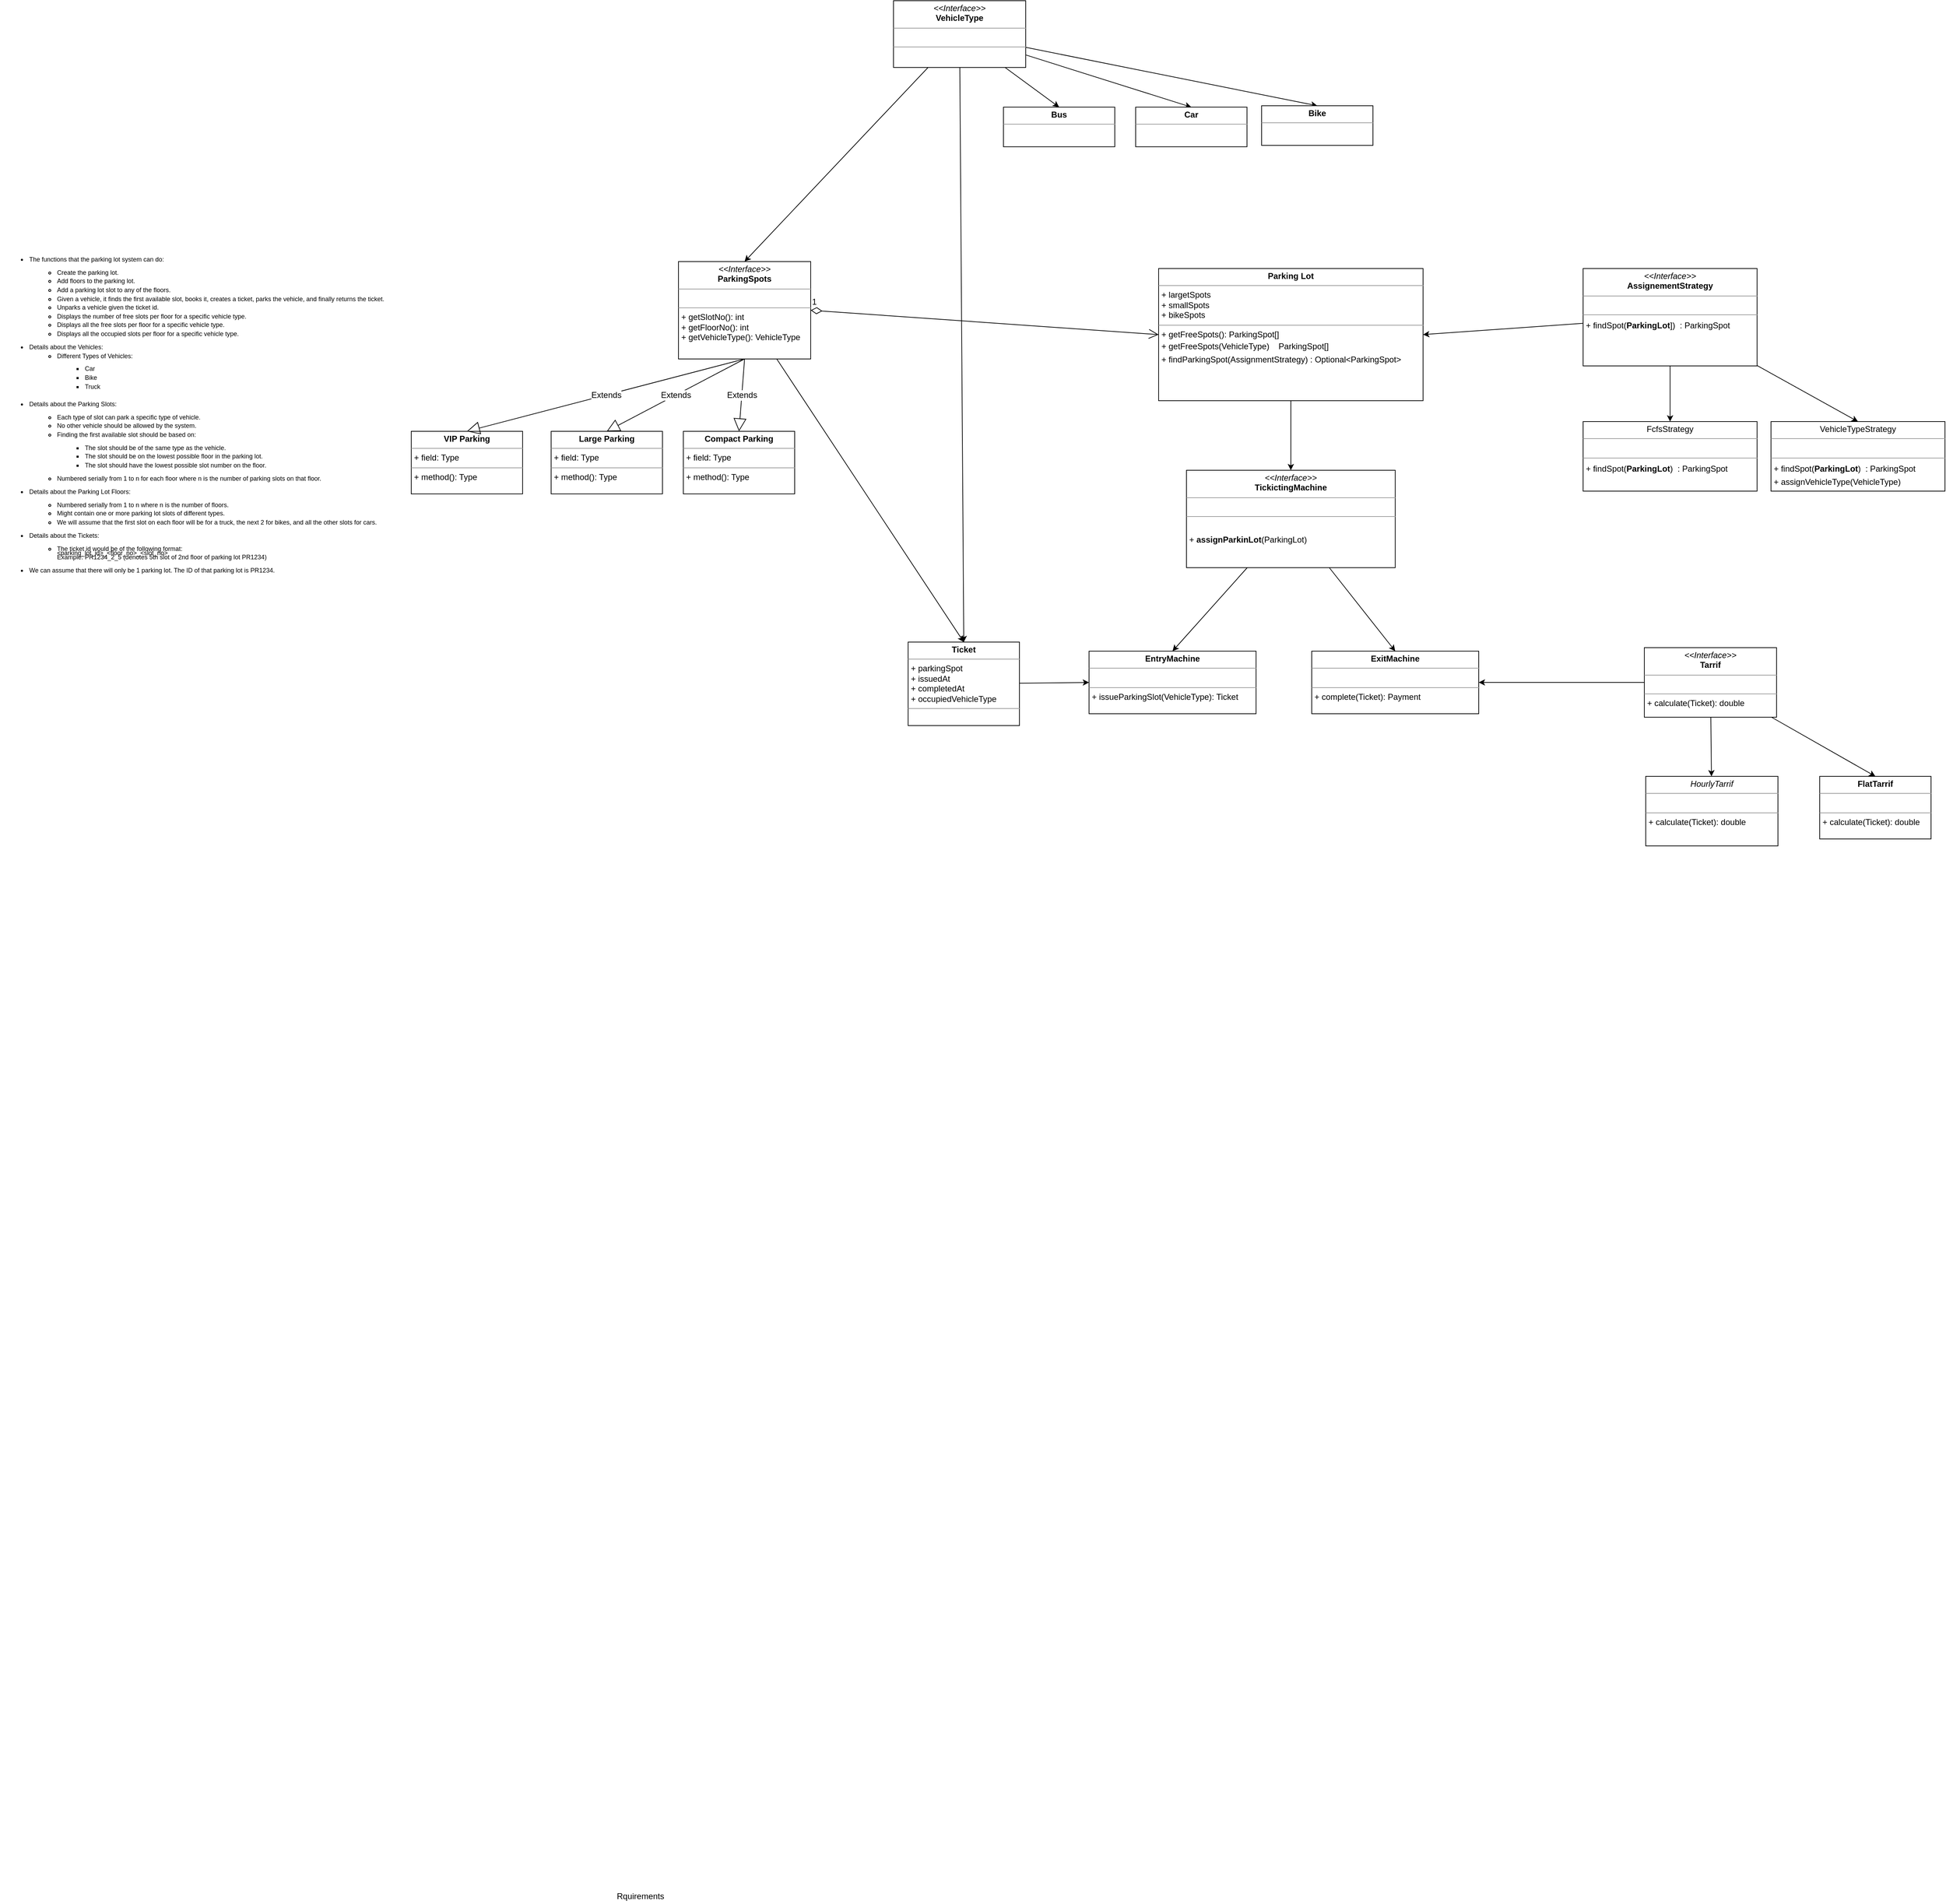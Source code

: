 <mxfile version="16.0.2" type="device"><diagram id="C5RBs43oDa-KdzZeNtuy" name="Page-1"><mxGraphModel dx="2978" dy="3894" grid="0" gridSize="10" guides="1" tooltips="1" connect="1" arrows="1" fold="1" page="0" pageScale="1" pageWidth="827" pageHeight="1169" math="0" shadow="0"><root><mxCell id="WIyWlLk6GJQsqaUBKTNV-0"/><mxCell id="WIyWlLk6GJQsqaUBKTNV-1" parent="WIyWlLk6GJQsqaUBKTNV-0"/><mxCell id="O5OspyNTziwmthvzZ9JY-0" value="Rquirements" style="text;html=1;align=center;verticalAlign=middle;resizable=0;points=[];autosize=1;strokeColor=none;fillColor=none;" vertex="1" parent="WIyWlLk6GJQsqaUBKTNV-1"><mxGeometry x="70" y="40" width="80" height="20" as="geometry"/></mxCell><mxCell id="O5OspyNTziwmthvzZ9JY-1" value="&lt;ul style=&quot;font-size: 9px ; line-height: 0.7&quot;&gt;&lt;br&gt;&lt;li&gt;The functions that the parking lot system can do:&lt;/li&gt;&lt;br&gt;&lt;ul&gt;&lt;br&gt;&lt;li&gt;Create the parking lot.&lt;/li&gt;&lt;br&gt;&lt;li&gt;Add floors to the parking lot.&lt;/li&gt;&lt;br&gt;&lt;li&gt;Add a parking lot slot to any of the floors.&lt;/li&gt;&lt;br&gt;&lt;li&gt;Given a vehicle, it finds the first available slot, books it, creates a ticket, parks the vehicle, and finally returns the ticket.&lt;/li&gt;&lt;br&gt;&lt;li&gt;Unparks a vehicle given the ticket id.&lt;/li&gt;&lt;br&gt;&lt;li&gt;Displays the number of free slots per floor for a specific vehicle type.&lt;/li&gt;&lt;br&gt;&lt;li&gt;Displays all the free slots per floor for a specific vehicle type.&lt;/li&gt;&lt;br&gt;&lt;li&gt;Displays all the occupied slots per floor for a specific vehicle type.&lt;/li&gt;&lt;br&gt;&lt;/ul&gt;&lt;br&gt;&lt;li&gt;Details about the Vehicles:&lt;/li&gt;&lt;ul&gt;&lt;br&gt;&lt;li&gt;Different Types of Vehicles:&lt;/li&gt;&lt;br&gt;&lt;ul&gt;&lt;br&gt;&lt;li&gt;Car&lt;/li&gt;&lt;br&gt;&lt;li&gt;Bike&lt;/li&gt;&lt;br&gt;&lt;li&gt;Truck&lt;/li&gt;&lt;br&gt;&lt;/ul&gt;&lt;br&gt;&lt;/ul&gt;&lt;br&gt;&lt;li&gt;Details about the Parking Slots:&lt;/li&gt;&lt;br&gt;&lt;ul&gt;&lt;br&gt;&lt;li&gt;Each type of slot can park a specific type of vehicle.&lt;/li&gt;&lt;br&gt;&lt;li&gt;No other vehicle should be allowed by the system.&lt;/li&gt;&lt;br&gt;&lt;li&gt;Finding the first available slot should be based on:&lt;/li&gt;&lt;br&gt;&lt;ul&gt;&lt;br&gt;&lt;li&gt;The slot should be of the same type as the vehicle.&lt;/li&gt;&lt;br&gt;&lt;li&gt;The slot should be on the lowest possible floor in the parking lot.&lt;/li&gt;&lt;br&gt;&lt;li&gt;The slot should have the lowest possible slot number on the floor.&lt;/li&gt;&lt;br&gt;&lt;/ul&gt;&lt;br&gt;&lt;li&gt;Numbered serially from 1 to n for each floor where n is the number of parking slots on that floor.&lt;/li&gt;&lt;br&gt;&lt;/ul&gt;&lt;br&gt;&lt;li&gt;Details about the Parking Lot Floors:&lt;/li&gt;&lt;br&gt;&lt;ul&gt;&lt;br&gt;&lt;li&gt;Numbered serially from 1 to n where n is the number of floors.&lt;/li&gt;&lt;br&gt;&lt;li&gt;Might contain one or more parking lot slots of different types.&lt;/li&gt;&lt;br&gt;&lt;li&gt;We will assume that the first slot on each floor will be for a truck, the next 2 for bikes, and all the other slots for cars.&lt;/li&gt;&lt;br&gt;&lt;/ul&gt;&lt;br&gt;&lt;li&gt;Details about the Tickets:&lt;/li&gt;&lt;br&gt;&lt;ul&gt;&lt;br&gt;&lt;li&gt;The ticket id would be of the following format:&lt;br&gt;&amp;lt;parking_lot_id&amp;gt;_&amp;lt;floor_no&amp;gt;_&amp;lt;slot_no&amp;gt;&lt;br&gt;Example: PR1234_2_5 (denotes 5th slot of 2nd floor of parking lot PR1234)&lt;/li&gt;&lt;br&gt;&lt;/ul&gt;&lt;br&gt;&lt;li&gt;We can assume that there will only be 1 parking lot. The ID of that parking lot is PR1234.&lt;/li&gt;&lt;/ul&gt;" style="text;html=1;align=left;verticalAlign=middle;resizable=0;points=[];autosize=1;strokeColor=none;fillColor=none;" vertex="1" parent="WIyWlLk6GJQsqaUBKTNV-1"><mxGeometry x="-810" y="-2323" width="570" height="480" as="geometry"/></mxCell><mxCell id="O5OspyNTziwmthvzZ9JY-50" style="edgeStyle=none;rounded=0;orthogonalLoop=1;jettySize=auto;html=1;entryX=0.5;entryY=0;entryDx=0;entryDy=0;fontSize=12;" edge="1" parent="WIyWlLk6GJQsqaUBKTNV-1" source="O5OspyNTziwmthvzZ9JY-13" target="O5OspyNTziwmthvzZ9JY-34"><mxGeometry relative="1" as="geometry"/></mxCell><mxCell id="O5OspyNTziwmthvzZ9JY-13" value="&lt;p style=&quot;margin: 0px ; margin-top: 4px ; text-align: center&quot;&gt;&lt;i&gt;&amp;lt;&amp;lt;Interface&amp;gt;&amp;gt;&lt;/i&gt;&lt;br&gt;&lt;b&gt;ParkingSpots&lt;/b&gt;&lt;/p&gt;&lt;hr size=&quot;1&quot;&gt;&lt;p style=&quot;margin: 0px ; margin-left: 4px&quot;&gt;&lt;br&gt;&lt;/p&gt;&lt;hr size=&quot;1&quot;&gt;&lt;p style=&quot;margin: 0px ; margin-left: 4px&quot;&gt;+ getSlotNo(): int&lt;br&gt;+ getFloorNo(): int&lt;/p&gt;&lt;p style=&quot;margin: 0px ; margin-left: 4px&quot;&gt;+ getVehicleType(): VehicleType&lt;/p&gt;" style="verticalAlign=top;align=left;overflow=fill;fontSize=12;fontFamily=Helvetica;html=1;" vertex="1" parent="WIyWlLk6GJQsqaUBKTNV-1"><mxGeometry x="165" y="-2300" width="190" height="140" as="geometry"/></mxCell><mxCell id="O5OspyNTziwmthvzZ9JY-16" value="&lt;p style=&quot;margin: 0px ; margin-top: 4px ; text-align: center&quot;&gt;&lt;b&gt;VIP Parking&lt;/b&gt;&lt;/p&gt;&lt;hr size=&quot;1&quot;&gt;&lt;p style=&quot;margin: 0px ; margin-left: 4px&quot;&gt;+ field: Type&lt;/p&gt;&lt;hr size=&quot;1&quot;&gt;&lt;p style=&quot;margin: 0px ; margin-left: 4px&quot;&gt;+ method(): Type&lt;/p&gt;" style="verticalAlign=top;align=left;overflow=fill;fontSize=12;fontFamily=Helvetica;html=1;" vertex="1" parent="WIyWlLk6GJQsqaUBKTNV-1"><mxGeometry x="-219" y="-2056" width="160" height="90" as="geometry"/></mxCell><mxCell id="O5OspyNTziwmthvzZ9JY-18" value="Extends" style="endArrow=block;endSize=16;endFill=0;html=1;rounded=0;fontSize=12;exitX=0.5;exitY=1;exitDx=0;exitDy=0;entryX=0.5;entryY=0;entryDx=0;entryDy=0;" edge="1" parent="WIyWlLk6GJQsqaUBKTNV-1" source="O5OspyNTziwmthvzZ9JY-13" target="O5OspyNTziwmthvzZ9JY-16"><mxGeometry width="160" relative="1" as="geometry"><mxPoint x="180" y="-2040" as="sourcePoint"/><mxPoint x="340" y="-2040" as="targetPoint"/></mxGeometry></mxCell><mxCell id="O5OspyNTziwmthvzZ9JY-19" value="&lt;p style=&quot;margin: 0px ; margin-top: 4px ; text-align: center&quot;&gt;&lt;b&gt;Large Parking&lt;/b&gt;&lt;/p&gt;&lt;hr size=&quot;1&quot;&gt;&lt;p style=&quot;margin: 0px ; margin-left: 4px&quot;&gt;+ field: Type&lt;/p&gt;&lt;hr size=&quot;1&quot;&gt;&lt;p style=&quot;margin: 0px ; margin-left: 4px&quot;&gt;+ method(): Type&lt;/p&gt;" style="verticalAlign=top;align=left;overflow=fill;fontSize=12;fontFamily=Helvetica;html=1;" vertex="1" parent="WIyWlLk6GJQsqaUBKTNV-1"><mxGeometry x="-18" y="-2056" width="160" height="90" as="geometry"/></mxCell><mxCell id="O5OspyNTziwmthvzZ9JY-20" value="Extends" style="endArrow=block;endSize=16;endFill=0;html=1;rounded=0;fontSize=12;exitX=0.5;exitY=1;exitDx=0;exitDy=0;entryX=0.5;entryY=0;entryDx=0;entryDy=0;" edge="1" parent="WIyWlLk6GJQsqaUBKTNV-1" source="O5OspyNTziwmthvzZ9JY-13" target="O5OspyNTziwmthvzZ9JY-19"><mxGeometry width="160" relative="1" as="geometry"><mxPoint x="270" y="-2150" as="sourcePoint"/><mxPoint x="270" y="-2050" as="targetPoint"/></mxGeometry></mxCell><mxCell id="O5OspyNTziwmthvzZ9JY-23" value="&lt;p style=&quot;margin: 0px ; margin-top: 4px ; text-align: center&quot;&gt;&lt;b&gt;Compact Parking&lt;/b&gt;&lt;/p&gt;&lt;hr size=&quot;1&quot;&gt;&lt;p style=&quot;margin: 0px ; margin-left: 4px&quot;&gt;+ field: Type&lt;/p&gt;&lt;hr size=&quot;1&quot;&gt;&lt;p style=&quot;margin: 0px ; margin-left: 4px&quot;&gt;+ method(): Type&lt;/p&gt;" style="verticalAlign=top;align=left;overflow=fill;fontSize=12;fontFamily=Helvetica;html=1;" vertex="1" parent="WIyWlLk6GJQsqaUBKTNV-1"><mxGeometry x="172" y="-2056" width="160" height="90" as="geometry"/></mxCell><mxCell id="O5OspyNTziwmthvzZ9JY-24" value="Extends" style="endArrow=block;endSize=16;endFill=0;html=1;rounded=0;fontSize=12;exitX=0.5;exitY=1;exitDx=0;exitDy=0;entryX=0.5;entryY=0;entryDx=0;entryDy=0;" edge="1" parent="WIyWlLk6GJQsqaUBKTNV-1" source="O5OspyNTziwmthvzZ9JY-13" target="O5OspyNTziwmthvzZ9JY-23"><mxGeometry width="160" relative="1" as="geometry"><mxPoint x="270" y="-2150" as="sourcePoint"/><mxPoint x="475" y="-2050" as="targetPoint"/></mxGeometry></mxCell><mxCell id="O5OspyNTziwmthvzZ9JY-49" style="edgeStyle=none;rounded=0;orthogonalLoop=1;jettySize=auto;html=1;entryX=0.5;entryY=0;entryDx=0;entryDy=0;fontSize=12;" edge="1" parent="WIyWlLk6GJQsqaUBKTNV-1" source="O5OspyNTziwmthvzZ9JY-25" target="O5OspyNTziwmthvzZ9JY-42"><mxGeometry relative="1" as="geometry"/></mxCell><mxCell id="O5OspyNTziwmthvzZ9JY-25" value="&lt;p style=&quot;margin: 0px ; margin-top: 4px ; text-align: center&quot;&gt;&lt;b&gt;Parking Lot&lt;/b&gt;&lt;/p&gt;&lt;hr size=&quot;1&quot;&gt;&lt;p style=&quot;margin: 0px ; margin-left: 4px&quot;&gt;+ largetSpots&lt;/p&gt;&lt;p style=&quot;margin: 0px ; margin-left: 4px&quot;&gt;+ smallSpots&lt;/p&gt;&lt;p style=&quot;margin: 0px ; margin-left: 4px&quot;&gt;+ bikeSpots&lt;/p&gt;&lt;hr size=&quot;1&quot;&gt;&lt;p style=&quot;margin: 0px ; margin-left: 4px&quot;&gt;+ getFreeSpots(): ParkingSpot[]&lt;/p&gt;&lt;p style=&quot;margin: 0px 0px 0px 4px ; line-height: 1.8&quot;&gt;+ getFreeSpots(VehicleType)&amp;nbsp; &amp;nbsp; ParkingSpot[]&lt;/p&gt;&lt;p style=&quot;margin: 0px ; margin-left: 4px&quot;&gt;+ findParkingSpot(AssignmentStrategy) : Optional&amp;lt;ParkingSpot&amp;gt;&lt;/p&gt;&lt;p style=&quot;margin: 0px ; margin-left: 4px&quot;&gt;&lt;br&gt;&lt;/p&gt;" style="verticalAlign=top;align=left;overflow=fill;fontSize=12;fontFamily=Helvetica;html=1;" vertex="1" parent="WIyWlLk6GJQsqaUBKTNV-1"><mxGeometry x="855" y="-2290" width="380" height="190" as="geometry"/></mxCell><mxCell id="O5OspyNTziwmthvzZ9JY-27" value="1" style="endArrow=open;html=1;endSize=12;startArrow=diamondThin;startSize=14;startFill=0;align=left;verticalAlign=bottom;rounded=0;fontSize=12;exitX=1;exitY=0.5;exitDx=0;exitDy=0;entryX=0;entryY=0.5;entryDx=0;entryDy=0;" edge="1" parent="WIyWlLk6GJQsqaUBKTNV-1" source="O5OspyNTziwmthvzZ9JY-13" target="O5OspyNTziwmthvzZ9JY-25"><mxGeometry x="-1" y="3" relative="1" as="geometry"><mxPoint x="495" y="-2230" as="sourcePoint"/><mxPoint x="655" y="-2230" as="targetPoint"/></mxGeometry></mxCell><mxCell id="O5OspyNTziwmthvzZ9JY-30" value="" style="edgeStyle=none;rounded=0;orthogonalLoop=1;jettySize=auto;html=1;fontSize=12;" edge="1" parent="WIyWlLk6GJQsqaUBKTNV-1" source="O5OspyNTziwmthvzZ9JY-28" target="O5OspyNTziwmthvzZ9JY-29"><mxGeometry relative="1" as="geometry"/></mxCell><mxCell id="O5OspyNTziwmthvzZ9JY-32" style="edgeStyle=none;rounded=0;orthogonalLoop=1;jettySize=auto;html=1;entryX=0.5;entryY=0;entryDx=0;entryDy=0;fontSize=12;" edge="1" parent="WIyWlLk6GJQsqaUBKTNV-1" source="O5OspyNTziwmthvzZ9JY-28" target="O5OspyNTziwmthvzZ9JY-31"><mxGeometry relative="1" as="geometry"/></mxCell><mxCell id="O5OspyNTziwmthvzZ9JY-33" style="edgeStyle=none;rounded=0;orthogonalLoop=1;jettySize=auto;html=1;entryX=1;entryY=0.5;entryDx=0;entryDy=0;fontSize=12;" edge="1" parent="WIyWlLk6GJQsqaUBKTNV-1" source="O5OspyNTziwmthvzZ9JY-28" target="O5OspyNTziwmthvzZ9JY-25"><mxGeometry relative="1" as="geometry"/></mxCell><mxCell id="O5OspyNTziwmthvzZ9JY-28" value="&lt;p style=&quot;margin: 0px ; margin-top: 4px ; text-align: center&quot;&gt;&lt;i&gt;&amp;lt;&amp;lt;Interface&amp;gt;&amp;gt;&lt;/i&gt;&lt;br&gt;&lt;b&gt;AssignementStrategy&lt;/b&gt;&lt;/p&gt;&lt;hr size=&quot;1&quot;&gt;&lt;p style=&quot;margin: 0px ; margin-left: 4px&quot;&gt;&lt;br&gt;&lt;/p&gt;&lt;hr size=&quot;1&quot;&gt;&lt;p style=&quot;margin: 0px 0px 0px 4px ; line-height: 1.6&quot;&gt;+ findSpot(&lt;b style=&quot;text-align: center&quot;&gt;ParkingLot&lt;/b&gt;])&amp;nbsp; : ParkingSpot&lt;br&gt;&lt;/p&gt;" style="verticalAlign=top;align=left;overflow=fill;fontSize=12;fontFamily=Helvetica;html=1;" vertex="1" parent="WIyWlLk6GJQsqaUBKTNV-1"><mxGeometry x="1465" y="-2290" width="250" height="140" as="geometry"/></mxCell><mxCell id="O5OspyNTziwmthvzZ9JY-29" value="&lt;p style=&quot;margin: 0px ; margin-top: 4px ; text-align: center&quot;&gt;FcfsStrategy&lt;/p&gt;&lt;hr size=&quot;1&quot;&gt;&lt;p style=&quot;margin: 0px ; margin-left: 4px&quot;&gt;&lt;br&gt;&lt;/p&gt;&lt;hr size=&quot;1&quot;&gt;&lt;p style=&quot;margin: 0px 0px 0px 4px ; line-height: 1.6&quot;&gt;+ findSpot(&lt;b style=&quot;text-align: center&quot;&gt;ParkingLot&lt;/b&gt;)&amp;nbsp; : ParkingSpot&lt;br&gt;&lt;/p&gt;" style="verticalAlign=top;align=left;overflow=fill;fontSize=12;fontFamily=Helvetica;html=1;" vertex="1" parent="WIyWlLk6GJQsqaUBKTNV-1"><mxGeometry x="1465" y="-2070" width="250" height="100" as="geometry"/></mxCell><mxCell id="O5OspyNTziwmthvzZ9JY-31" value="&lt;p style=&quot;margin: 0px ; margin-top: 4px ; text-align: center&quot;&gt;VehicleTypeStrategy&lt;/p&gt;&lt;hr size=&quot;1&quot;&gt;&lt;p style=&quot;margin: 0px ; margin-left: 4px&quot;&gt;&lt;br&gt;&lt;/p&gt;&lt;hr size=&quot;1&quot;&gt;&lt;p style=&quot;margin: 0px 0px 0px 4px ; line-height: 1.6&quot;&gt;+ findSpot(&lt;b style=&quot;text-align: center&quot;&gt;ParkingLot&lt;/b&gt;)&amp;nbsp; : ParkingSpot&lt;br&gt;&lt;/p&gt;&lt;p style=&quot;margin: 0px 0px 0px 4px ; line-height: 1.6&quot;&gt;+ assignVehicleType(VehicleType)&lt;/p&gt;" style="verticalAlign=top;align=left;overflow=fill;fontSize=12;fontFamily=Helvetica;html=1;" vertex="1" parent="WIyWlLk6GJQsqaUBKTNV-1"><mxGeometry x="1735" y="-2070" width="250" height="100" as="geometry"/></mxCell><mxCell id="O5OspyNTziwmthvzZ9JY-47" style="edgeStyle=none;rounded=0;orthogonalLoop=1;jettySize=auto;html=1;entryX=0;entryY=0.5;entryDx=0;entryDy=0;fontSize=12;" edge="1" parent="WIyWlLk6GJQsqaUBKTNV-1" source="O5OspyNTziwmthvzZ9JY-34" target="O5OspyNTziwmthvzZ9JY-43"><mxGeometry relative="1" as="geometry"/></mxCell><mxCell id="O5OspyNTziwmthvzZ9JY-34" value="&lt;p style=&quot;margin: 0px ; margin-top: 4px ; text-align: center&quot;&gt;&lt;b&gt;Ticket&lt;/b&gt;&lt;/p&gt;&lt;hr size=&quot;1&quot;&gt;&lt;p style=&quot;margin: 0px ; margin-left: 4px&quot;&gt;+ parkingSpot&lt;/p&gt;&lt;p style=&quot;margin: 0px ; margin-left: 4px&quot;&gt;+ issuedAt&lt;/p&gt;&lt;p style=&quot;margin: 0px ; margin-left: 4px&quot;&gt;+ completedAt&lt;/p&gt;&lt;p style=&quot;margin: 0px ; margin-left: 4px&quot;&gt;+ occupiedVehicleType&lt;/p&gt;&lt;hr size=&quot;1&quot;&gt;&lt;p style=&quot;margin: 0px ; margin-left: 4px&quot;&gt;&lt;br&gt;&lt;/p&gt;" style="verticalAlign=top;align=left;overflow=fill;fontSize=12;fontFamily=Helvetica;html=1;" vertex="1" parent="WIyWlLk6GJQsqaUBKTNV-1"><mxGeometry x="495" y="-1753" width="160" height="120" as="geometry"/></mxCell><mxCell id="O5OspyNTziwmthvzZ9JY-38" value="" style="edgeStyle=none;rounded=0;orthogonalLoop=1;jettySize=auto;html=1;fontSize=12;" edge="1" parent="WIyWlLk6GJQsqaUBKTNV-1" source="O5OspyNTziwmthvzZ9JY-36" target="O5OspyNTziwmthvzZ9JY-37"><mxGeometry relative="1" as="geometry"/></mxCell><mxCell id="O5OspyNTziwmthvzZ9JY-40" style="edgeStyle=none;rounded=0;orthogonalLoop=1;jettySize=auto;html=1;entryX=0.5;entryY=0;entryDx=0;entryDy=0;fontSize=12;" edge="1" parent="WIyWlLk6GJQsqaUBKTNV-1" source="O5OspyNTziwmthvzZ9JY-36" target="O5OspyNTziwmthvzZ9JY-39"><mxGeometry relative="1" as="geometry"/></mxCell><mxCell id="O5OspyNTziwmthvzZ9JY-48" style="edgeStyle=none;rounded=0;orthogonalLoop=1;jettySize=auto;html=1;entryX=1;entryY=0.5;entryDx=0;entryDy=0;fontSize=12;" edge="1" parent="WIyWlLk6GJQsqaUBKTNV-1" source="O5OspyNTziwmthvzZ9JY-36" target="O5OspyNTziwmthvzZ9JY-45"><mxGeometry relative="1" as="geometry"/></mxCell><mxCell id="O5OspyNTziwmthvzZ9JY-36" value="&lt;p style=&quot;margin: 0px ; margin-top: 4px ; text-align: center&quot;&gt;&lt;i&gt;&amp;lt;&amp;lt;Interface&amp;gt;&amp;gt;&lt;/i&gt;&lt;br&gt;&lt;b&gt;Tarrif&lt;/b&gt;&lt;/p&gt;&lt;hr size=&quot;1&quot;&gt;&lt;p style=&quot;margin: 0px ; margin-left: 4px&quot;&gt;&lt;br&gt;&lt;/p&gt;&lt;hr size=&quot;1&quot;&gt;&lt;p style=&quot;margin: 0px ; margin-left: 4px&quot;&gt;+ calculate(Ticket): double&lt;/p&gt;" style="verticalAlign=top;align=left;overflow=fill;fontSize=12;fontFamily=Helvetica;html=1;" vertex="1" parent="WIyWlLk6GJQsqaUBKTNV-1"><mxGeometry x="1553" y="-1745" width="190" height="100" as="geometry"/></mxCell><mxCell id="O5OspyNTziwmthvzZ9JY-37" value="&lt;p style=&quot;margin: 0px ; margin-top: 4px ; text-align: center&quot;&gt;&lt;i&gt;HourlyTarrif&lt;/i&gt;&lt;/p&gt;&lt;hr size=&quot;1&quot;&gt;&lt;p style=&quot;margin: 0px ; margin-left: 4px&quot;&gt;&lt;br&gt;&lt;/p&gt;&lt;hr size=&quot;1&quot;&gt;&lt;p style=&quot;margin: 0px ; margin-left: 4px&quot;&gt;+ calculate(Ticket): double&lt;/p&gt;" style="verticalAlign=top;align=left;overflow=fill;fontSize=12;fontFamily=Helvetica;html=1;" vertex="1" parent="WIyWlLk6GJQsqaUBKTNV-1"><mxGeometry x="1555" y="-1560" width="190" height="100" as="geometry"/></mxCell><mxCell id="O5OspyNTziwmthvzZ9JY-39" value="&lt;p style=&quot;margin: 0px ; margin-top: 4px ; text-align: center&quot;&gt;&lt;b&gt;FlatTarrif&lt;/b&gt;&lt;/p&gt;&lt;hr size=&quot;1&quot;&gt;&lt;p style=&quot;margin: 0px ; margin-left: 4px&quot;&gt;&lt;br&gt;&lt;/p&gt;&lt;hr size=&quot;1&quot;&gt;&lt;p style=&quot;margin: 0px ; margin-left: 4px&quot;&gt;+ calculate(Ticket): double&lt;br&gt;&lt;/p&gt;" style="verticalAlign=top;align=left;overflow=fill;fontSize=12;fontFamily=Helvetica;html=1;" vertex="1" parent="WIyWlLk6GJQsqaUBKTNV-1"><mxGeometry x="1805" y="-1560" width="160" height="90" as="geometry"/></mxCell><mxCell id="O5OspyNTziwmthvzZ9JY-44" style="edgeStyle=none;rounded=0;orthogonalLoop=1;jettySize=auto;html=1;entryX=0.5;entryY=0;entryDx=0;entryDy=0;fontSize=12;" edge="1" parent="WIyWlLk6GJQsqaUBKTNV-1" source="O5OspyNTziwmthvzZ9JY-42" target="O5OspyNTziwmthvzZ9JY-43"><mxGeometry relative="1" as="geometry"/></mxCell><mxCell id="O5OspyNTziwmthvzZ9JY-46" style="edgeStyle=none;rounded=0;orthogonalLoop=1;jettySize=auto;html=1;entryX=0.5;entryY=0;entryDx=0;entryDy=0;fontSize=12;" edge="1" parent="WIyWlLk6GJQsqaUBKTNV-1" source="O5OspyNTziwmthvzZ9JY-42" target="O5OspyNTziwmthvzZ9JY-45"><mxGeometry relative="1" as="geometry"/></mxCell><mxCell id="O5OspyNTziwmthvzZ9JY-42" value="&lt;p style=&quot;margin: 0px ; margin-top: 4px ; text-align: center&quot;&gt;&lt;i&gt;&amp;lt;&amp;lt;Interface&amp;gt;&amp;gt;&lt;/i&gt;&lt;br&gt;&lt;b&gt;TickictingMachine&lt;/b&gt;&lt;/p&gt;&lt;hr size=&quot;1&quot;&gt;&lt;p style=&quot;margin: 0px ; margin-left: 4px&quot;&gt;&lt;br&gt;&lt;/p&gt;&lt;hr size=&quot;1&quot;&gt;&lt;p style=&quot;margin: 0px 0px 0px 4px ; line-height: 1.5&quot;&gt;&lt;br&gt;+&amp;nbsp;&lt;b style=&quot;text-align: center&quot;&gt;assignParkinLot&lt;/b&gt;(ParkingLot)&lt;/p&gt;" style="verticalAlign=top;align=left;overflow=fill;fontSize=12;fontFamily=Helvetica;html=1;" vertex="1" parent="WIyWlLk6GJQsqaUBKTNV-1"><mxGeometry x="895" y="-2000" width="300" height="140" as="geometry"/></mxCell><mxCell id="O5OspyNTziwmthvzZ9JY-43" value="&lt;p style=&quot;margin: 0px ; margin-top: 4px ; text-align: center&quot;&gt;&lt;b&gt;EntryMachine&lt;/b&gt;&lt;/p&gt;&lt;hr size=&quot;1&quot;&gt;&lt;p style=&quot;margin: 0px ; margin-left: 4px&quot;&gt;&lt;br&gt;&lt;/p&gt;&lt;hr size=&quot;1&quot;&gt;&lt;p style=&quot;margin: 0px ; margin-left: 4px&quot;&gt;+ issueParkingSlot(VehicleType): Ticket&lt;br&gt;&lt;/p&gt;" style="verticalAlign=top;align=left;overflow=fill;fontSize=12;fontFamily=Helvetica;html=1;" vertex="1" parent="WIyWlLk6GJQsqaUBKTNV-1"><mxGeometry x="755" y="-1740" width="240" height="90" as="geometry"/></mxCell><mxCell id="O5OspyNTziwmthvzZ9JY-45" value="&lt;p style=&quot;margin: 0px ; margin-top: 4px ; text-align: center&quot;&gt;&lt;b&gt;ExitMachine&lt;/b&gt;&lt;/p&gt;&lt;hr size=&quot;1&quot;&gt;&lt;p style=&quot;margin: 0px ; margin-left: 4px&quot;&gt;&lt;br&gt;&lt;/p&gt;&lt;hr size=&quot;1&quot;&gt;&lt;p style=&quot;margin: 0px ; margin-left: 4px&quot;&gt;+ complete(Ticket): Payment&lt;br&gt;&lt;/p&gt;" style="verticalAlign=top;align=left;overflow=fill;fontSize=12;fontFamily=Helvetica;html=1;" vertex="1" parent="WIyWlLk6GJQsqaUBKTNV-1"><mxGeometry x="1075" y="-1740" width="240" height="90" as="geometry"/></mxCell><mxCell id="O5OspyNTziwmthvzZ9JY-52" style="edgeStyle=none;rounded=0;orthogonalLoop=1;jettySize=auto;html=1;entryX=0.5;entryY=0;entryDx=0;entryDy=0;fontSize=12;" edge="1" parent="WIyWlLk6GJQsqaUBKTNV-1" source="O5OspyNTziwmthvzZ9JY-51" target="O5OspyNTziwmthvzZ9JY-13"><mxGeometry relative="1" as="geometry"/></mxCell><mxCell id="O5OspyNTziwmthvzZ9JY-53" style="edgeStyle=none;rounded=0;orthogonalLoop=1;jettySize=auto;html=1;entryX=0.5;entryY=0;entryDx=0;entryDy=0;fontSize=12;" edge="1" parent="WIyWlLk6GJQsqaUBKTNV-1" source="O5OspyNTziwmthvzZ9JY-51" target="O5OspyNTziwmthvzZ9JY-34"><mxGeometry relative="1" as="geometry"/></mxCell><mxCell id="O5OspyNTziwmthvzZ9JY-57" style="edgeStyle=none;rounded=0;orthogonalLoop=1;jettySize=auto;html=1;entryX=0.5;entryY=0;entryDx=0;entryDy=0;fontSize=12;" edge="1" parent="WIyWlLk6GJQsqaUBKTNV-1" source="O5OspyNTziwmthvzZ9JY-51" target="O5OspyNTziwmthvzZ9JY-56"><mxGeometry relative="1" as="geometry"/></mxCell><mxCell id="O5OspyNTziwmthvzZ9JY-59" style="edgeStyle=none;rounded=0;orthogonalLoop=1;jettySize=auto;html=1;entryX=0.5;entryY=0;entryDx=0;entryDy=0;fontSize=12;" edge="1" parent="WIyWlLk6GJQsqaUBKTNV-1" source="O5OspyNTziwmthvzZ9JY-51" target="O5OspyNTziwmthvzZ9JY-58"><mxGeometry relative="1" as="geometry"/></mxCell><mxCell id="O5OspyNTziwmthvzZ9JY-61" style="edgeStyle=none;rounded=0;orthogonalLoop=1;jettySize=auto;html=1;entryX=0.5;entryY=0;entryDx=0;entryDy=0;fontSize=12;" edge="1" parent="WIyWlLk6GJQsqaUBKTNV-1" source="O5OspyNTziwmthvzZ9JY-51" target="O5OspyNTziwmthvzZ9JY-60"><mxGeometry relative="1" as="geometry"/></mxCell><mxCell id="O5OspyNTziwmthvzZ9JY-51" value="&lt;p style=&quot;margin: 0px ; margin-top: 4px ; text-align: center&quot;&gt;&lt;i&gt;&amp;lt;&amp;lt;Interface&amp;gt;&amp;gt;&lt;/i&gt;&lt;br&gt;&lt;b&gt;VehicleType&lt;/b&gt;&lt;/p&gt;&lt;hr size=&quot;1&quot;&gt;&lt;p style=&quot;margin: 0px ; margin-left: 4px&quot;&gt;&lt;br&gt;&lt;/p&gt;&lt;hr size=&quot;1&quot;&gt;&lt;p style=&quot;margin: 0px ; margin-left: 4px&quot;&gt;&amp;nbsp; &amp;nbsp;&lt;/p&gt;" style="verticalAlign=top;align=left;overflow=fill;fontSize=12;fontFamily=Helvetica;html=1;" vertex="1" parent="WIyWlLk6GJQsqaUBKTNV-1"><mxGeometry x="474" y="-2675" width="190" height="96" as="geometry"/></mxCell><mxCell id="O5OspyNTziwmthvzZ9JY-56" value="&lt;p style=&quot;margin: 0px ; margin-top: 4px ; text-align: center&quot;&gt;&lt;b&gt;Bus&lt;/b&gt;&lt;/p&gt;&lt;hr size=&quot;1&quot;&gt;&lt;p style=&quot;margin: 0px ; margin-left: 4px&quot;&gt;&lt;br&gt;&lt;/p&gt;" style="verticalAlign=top;align=left;overflow=fill;fontSize=12;fontFamily=Helvetica;html=1;" vertex="1" parent="WIyWlLk6GJQsqaUBKTNV-1"><mxGeometry x="632" y="-2522" width="160" height="57" as="geometry"/></mxCell><mxCell id="O5OspyNTziwmthvzZ9JY-58" value="&lt;p style=&quot;margin: 0px ; margin-top: 4px ; text-align: center&quot;&gt;&lt;b&gt;Car&lt;/b&gt;&lt;/p&gt;&lt;hr size=&quot;1&quot;&gt;&lt;p style=&quot;margin: 0px ; margin-left: 4px&quot;&gt;&lt;br&gt;&lt;/p&gt;" style="verticalAlign=top;align=left;overflow=fill;fontSize=12;fontFamily=Helvetica;html=1;" vertex="1" parent="WIyWlLk6GJQsqaUBKTNV-1"><mxGeometry x="822" y="-2522" width="160" height="57" as="geometry"/></mxCell><mxCell id="O5OspyNTziwmthvzZ9JY-60" value="&lt;p style=&quot;margin: 0px ; margin-top: 4px ; text-align: center&quot;&gt;&lt;b&gt;Bike&lt;/b&gt;&lt;/p&gt;&lt;hr size=&quot;1&quot;&gt;&lt;p style=&quot;margin: 0px ; margin-left: 4px&quot;&gt;&lt;br&gt;&lt;/p&gt;" style="verticalAlign=top;align=left;overflow=fill;fontSize=12;fontFamily=Helvetica;html=1;" vertex="1" parent="WIyWlLk6GJQsqaUBKTNV-1"><mxGeometry x="1003" y="-2524" width="160" height="57" as="geometry"/></mxCell></root></mxGraphModel></diagram></mxfile>